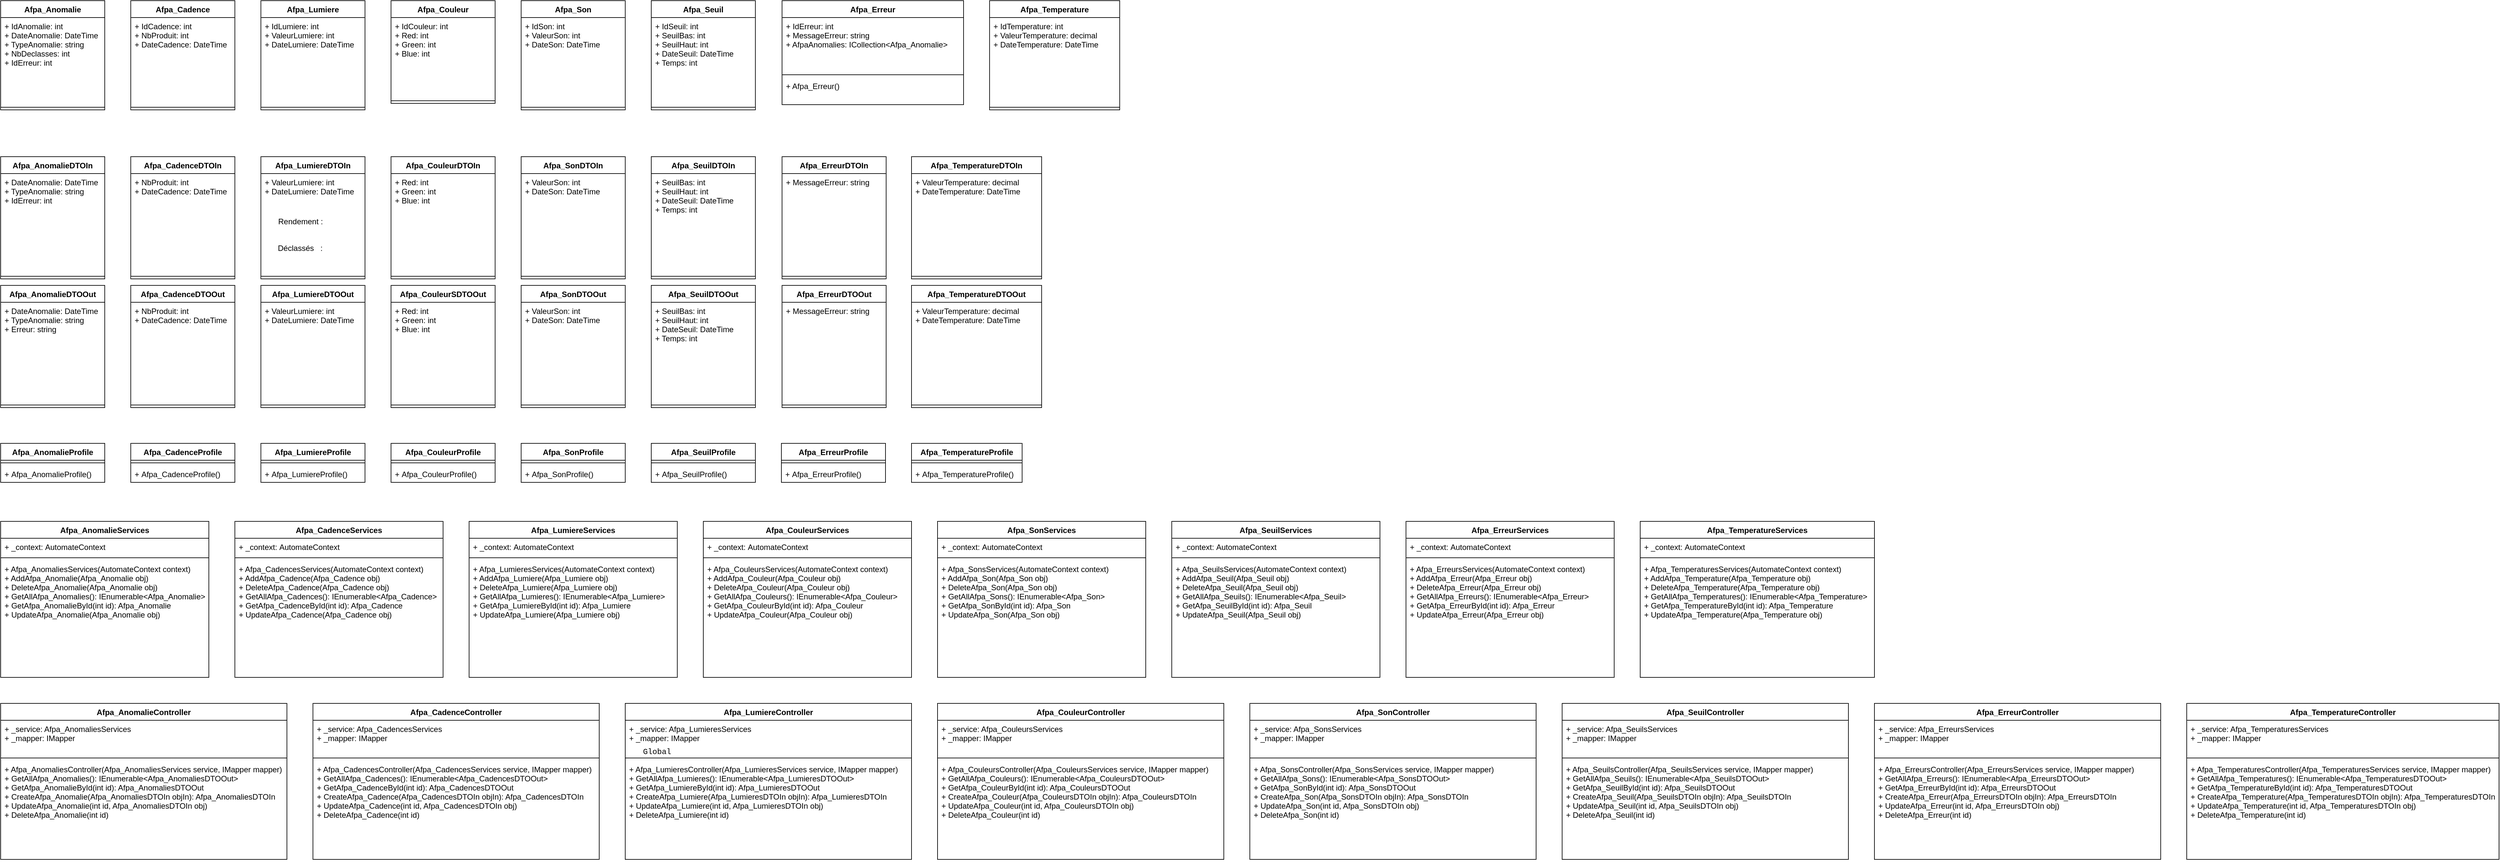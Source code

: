 <mxfile version="16.5.3" type="device"><diagram id="qT0eWgq6jzK9NrhLrqJf" name="Page-1"><mxGraphModel dx="2536" dy="1235" grid="1" gridSize="10" guides="1" tooltips="1" connect="1" arrows="1" fold="1" page="1" pageScale="1" pageWidth="827" pageHeight="1169" math="0" shadow="0"><root><mxCell id="0"/><mxCell id="1" parent="0"/><mxCell id="XqXE4vUFRTDmoY6m8EOA-37" value="Afpa_Erreur" style="swimlane;fontStyle=1;align=center;verticalAlign=top;childLayout=stackLayout;horizontal=1;startSize=26;horizontalStack=0;resizeParent=1;resizeParentMax=0;resizeLast=0;collapsible=1;marginBottom=0;" parent="1" vertex="1"><mxGeometry x="1241" y="39" width="279" height="160" as="geometry"/></mxCell><mxCell id="XqXE4vUFRTDmoY6m8EOA-38" value="+ IdErreur: int&#10;+ MessageErreur: string&#10;+ AfpaAnomalies: ICollection&lt;Afpa_Anomalie&gt;" style="text;strokeColor=none;fillColor=none;align=left;verticalAlign=top;spacingLeft=4;spacingRight=4;overflow=hidden;rotatable=0;points=[[0,0.5],[1,0.5]];portConstraint=eastwest;" parent="XqXE4vUFRTDmoY6m8EOA-37" vertex="1"><mxGeometry y="26" width="279" height="84" as="geometry"/></mxCell><mxCell id="XqXE4vUFRTDmoY6m8EOA-39" value="" style="line;strokeWidth=1;fillColor=none;align=left;verticalAlign=middle;spacingTop=-1;spacingLeft=3;spacingRight=3;rotatable=0;labelPosition=right;points=[];portConstraint=eastwest;" parent="XqXE4vUFRTDmoY6m8EOA-37" vertex="1"><mxGeometry y="110" width="279" height="8" as="geometry"/></mxCell><mxCell id="XqXE4vUFRTDmoY6m8EOA-40" value="+ Afpa_Erreur()" style="text;strokeColor=none;fillColor=none;align=left;verticalAlign=top;spacingLeft=4;spacingRight=4;overflow=hidden;rotatable=0;points=[[0,0.5],[1,0.5]];portConstraint=eastwest;" parent="XqXE4vUFRTDmoY6m8EOA-37" vertex="1"><mxGeometry y="118" width="279" height="42" as="geometry"/></mxCell><mxCell id="XqXE4vUFRTDmoY6m8EOA-81" value="Afpa_Anomalie" style="swimlane;fontStyle=1;align=center;verticalAlign=top;childLayout=stackLayout;horizontal=1;startSize=26;horizontalStack=0;resizeParent=1;resizeParentMax=0;resizeLast=0;collapsible=1;marginBottom=0;" parent="1" vertex="1"><mxGeometry x="40" y="39" width="160" height="168" as="geometry"/></mxCell><mxCell id="XqXE4vUFRTDmoY6m8EOA-82" value="+ IdAnomalie: int&#10;+ DateAnomalie: DateTime&#10;+ TypeAnomalie: string&#10;+ NbDeclasses: int&#10;+ IdErreur: int" style="text;strokeColor=none;fillColor=none;align=left;verticalAlign=top;spacingLeft=4;spacingRight=4;overflow=hidden;rotatable=0;points=[[0,0.5],[1,0.5]];portConstraint=eastwest;" parent="XqXE4vUFRTDmoY6m8EOA-81" vertex="1"><mxGeometry y="26" width="160" height="134" as="geometry"/></mxCell><mxCell id="XqXE4vUFRTDmoY6m8EOA-83" value="" style="line;strokeWidth=1;fillColor=none;align=left;verticalAlign=middle;spacingTop=-1;spacingLeft=3;spacingRight=3;rotatable=0;labelPosition=right;points=[];portConstraint=eastwest;" parent="XqXE4vUFRTDmoY6m8EOA-81" vertex="1"><mxGeometry y="160" width="160" height="8" as="geometry"/></mxCell><mxCell id="XqXE4vUFRTDmoY6m8EOA-85" value="Afpa_Son" style="swimlane;fontStyle=1;align=center;verticalAlign=top;childLayout=stackLayout;horizontal=1;startSize=26;horizontalStack=0;resizeParent=1;resizeParentMax=0;resizeLast=0;collapsible=1;marginBottom=0;" parent="1" vertex="1"><mxGeometry x="840" y="39" width="160" height="168" as="geometry"/></mxCell><mxCell id="XqXE4vUFRTDmoY6m8EOA-86" value="+ IdSon: int&#10;+ ValeurSon: int&#10;+ DateSon: DateTime&#10;&#10;" style="text;strokeColor=none;fillColor=none;align=left;verticalAlign=top;spacingLeft=4;spacingRight=4;overflow=hidden;rotatable=0;points=[[0,0.5],[1,0.5]];portConstraint=eastwest;" parent="XqXE4vUFRTDmoY6m8EOA-85" vertex="1"><mxGeometry y="26" width="160" height="134" as="geometry"/></mxCell><mxCell id="XqXE4vUFRTDmoY6m8EOA-87" value="" style="line;strokeWidth=1;fillColor=none;align=left;verticalAlign=middle;spacingTop=-1;spacingLeft=3;spacingRight=3;rotatable=0;labelPosition=right;points=[];portConstraint=eastwest;" parent="XqXE4vUFRTDmoY6m8EOA-85" vertex="1"><mxGeometry y="160" width="160" height="8" as="geometry"/></mxCell><mxCell id="XqXE4vUFRTDmoY6m8EOA-89" value="Afpa_AnomalieDTOIn" style="swimlane;fontStyle=1;align=center;verticalAlign=top;childLayout=stackLayout;horizontal=1;startSize=26;horizontalStack=0;resizeParent=1;resizeParentMax=0;resizeLast=0;collapsible=1;marginBottom=0;" parent="1" vertex="1"><mxGeometry x="40" y="279" width="160" height="188" as="geometry"/></mxCell><mxCell id="XqXE4vUFRTDmoY6m8EOA-90" value="+ DateAnomalie: DateTime&#10;+ TypeAnomalie: string&#10;+ IdErreur: int" style="text;strokeColor=none;fillColor=none;align=left;verticalAlign=top;spacingLeft=4;spacingRight=4;overflow=hidden;rotatable=0;points=[[0,0.5],[1,0.5]];portConstraint=eastwest;" parent="XqXE4vUFRTDmoY6m8EOA-89" vertex="1"><mxGeometry y="26" width="160" height="154" as="geometry"/></mxCell><mxCell id="XqXE4vUFRTDmoY6m8EOA-91" value="" style="line;strokeWidth=1;fillColor=none;align=left;verticalAlign=middle;spacingTop=-1;spacingLeft=3;spacingRight=3;rotatable=0;labelPosition=right;points=[];portConstraint=eastwest;" parent="XqXE4vUFRTDmoY6m8EOA-89" vertex="1"><mxGeometry y="180" width="160" height="8" as="geometry"/></mxCell><mxCell id="XqXE4vUFRTDmoY6m8EOA-93" value="Afpa_CouleurDTOIn" style="swimlane;fontStyle=1;align=center;verticalAlign=top;childLayout=stackLayout;horizontal=1;startSize=26;horizontalStack=0;resizeParent=1;resizeParentMax=0;resizeLast=0;collapsible=1;marginBottom=0;" parent="1" vertex="1"><mxGeometry x="640" y="279" width="160" height="188" as="geometry"/></mxCell><mxCell id="XqXE4vUFRTDmoY6m8EOA-94" value="+ Red: int&#10;+ Green: int&#10;+ Blue: int" style="text;strokeColor=none;fillColor=none;align=left;verticalAlign=top;spacingLeft=4;spacingRight=4;overflow=hidden;rotatable=0;points=[[0,0.5],[1,0.5]];portConstraint=eastwest;" parent="XqXE4vUFRTDmoY6m8EOA-93" vertex="1"><mxGeometry y="26" width="160" height="154" as="geometry"/></mxCell><mxCell id="XqXE4vUFRTDmoY6m8EOA-95" value="" style="line;strokeWidth=1;fillColor=none;align=left;verticalAlign=middle;spacingTop=-1;spacingLeft=3;spacingRight=3;rotatable=0;labelPosition=right;points=[];portConstraint=eastwest;" parent="XqXE4vUFRTDmoY6m8EOA-93" vertex="1"><mxGeometry y="180" width="160" height="8" as="geometry"/></mxCell><mxCell id="XqXE4vUFRTDmoY6m8EOA-97" value="Afpa_Couleur" style="swimlane;fontStyle=1;align=center;verticalAlign=top;childLayout=stackLayout;horizontal=1;startSize=26;horizontalStack=0;resizeParent=1;resizeParentMax=0;resizeLast=0;collapsible=1;marginBottom=0;" parent="1" vertex="1"><mxGeometry x="640" y="39" width="160" height="158" as="geometry"/></mxCell><mxCell id="XqXE4vUFRTDmoY6m8EOA-98" value="+ IdCouleur: int&#10;+ Red: int&#10;+ Green: int&#10;+ Blue: int" style="text;strokeColor=none;fillColor=none;align=left;verticalAlign=top;spacingLeft=4;spacingRight=4;overflow=hidden;rotatable=0;points=[[0,0.5],[1,0.5]];portConstraint=eastwest;" parent="XqXE4vUFRTDmoY6m8EOA-97" vertex="1"><mxGeometry y="26" width="160" height="124" as="geometry"/></mxCell><mxCell id="XqXE4vUFRTDmoY6m8EOA-99" value="" style="line;strokeWidth=1;fillColor=none;align=left;verticalAlign=middle;spacingTop=-1;spacingLeft=3;spacingRight=3;rotatable=0;labelPosition=right;points=[];portConstraint=eastwest;" parent="XqXE4vUFRTDmoY6m8EOA-97" vertex="1"><mxGeometry y="150" width="160" height="8" as="geometry"/></mxCell><mxCell id="XqXE4vUFRTDmoY6m8EOA-113" value="Afpa_LumiereDTOIn" style="swimlane;fontStyle=1;align=center;verticalAlign=top;childLayout=stackLayout;horizontal=1;startSize=26;horizontalStack=0;resizeParent=1;resizeParentMax=0;resizeLast=0;collapsible=1;marginBottom=0;" parent="1" vertex="1"><mxGeometry x="440" y="279" width="160" height="188" as="geometry"/></mxCell><mxCell id="XqXE4vUFRTDmoY6m8EOA-114" value="+ ValeurLumiere: int&#10;+ DateLumiere: DateTime" style="text;strokeColor=none;fillColor=none;align=left;verticalAlign=top;spacingLeft=4;spacingRight=4;overflow=hidden;rotatable=0;points=[[0,0.5],[1,0.5]];portConstraint=eastwest;" parent="XqXE4vUFRTDmoY6m8EOA-113" vertex="1"><mxGeometry y="26" width="160" height="154" as="geometry"/></mxCell><mxCell id="XqXE4vUFRTDmoY6m8EOA-115" value="" style="line;strokeWidth=1;fillColor=none;align=left;verticalAlign=middle;spacingTop=-1;spacingLeft=3;spacingRight=3;rotatable=0;labelPosition=right;points=[];portConstraint=eastwest;" parent="XqXE4vUFRTDmoY6m8EOA-113" vertex="1"><mxGeometry y="180" width="160" height="8" as="geometry"/></mxCell><mxCell id="XqXE4vUFRTDmoY6m8EOA-121" value="Afpa_CadenceDTOIn" style="swimlane;fontStyle=1;align=center;verticalAlign=top;childLayout=stackLayout;horizontal=1;startSize=26;horizontalStack=0;resizeParent=1;resizeParentMax=0;resizeLast=0;collapsible=1;marginBottom=0;" parent="1" vertex="1"><mxGeometry x="240" y="279" width="160" height="188" as="geometry"/></mxCell><mxCell id="XqXE4vUFRTDmoY6m8EOA-122" value="+ NbProduit: int&#10;+ DateCadence: DateTime" style="text;strokeColor=none;fillColor=none;align=left;verticalAlign=top;spacingLeft=4;spacingRight=4;overflow=hidden;rotatable=0;points=[[0,0.5],[1,0.5]];portConstraint=eastwest;" parent="XqXE4vUFRTDmoY6m8EOA-121" vertex="1"><mxGeometry y="26" width="160" height="154" as="geometry"/></mxCell><mxCell id="XqXE4vUFRTDmoY6m8EOA-123" value="" style="line;strokeWidth=1;fillColor=none;align=left;verticalAlign=middle;spacingTop=-1;spacingLeft=3;spacingRight=3;rotatable=0;labelPosition=right;points=[];portConstraint=eastwest;" parent="XqXE4vUFRTDmoY6m8EOA-121" vertex="1"><mxGeometry y="180" width="160" height="8" as="geometry"/></mxCell><mxCell id="XqXE4vUFRTDmoY6m8EOA-125" value="Afpa_Lumiere" style="swimlane;fontStyle=1;align=center;verticalAlign=top;childLayout=stackLayout;horizontal=1;startSize=26;horizontalStack=0;resizeParent=1;resizeParentMax=0;resizeLast=0;collapsible=1;marginBottom=0;" parent="1" vertex="1"><mxGeometry x="440" y="39" width="160" height="168" as="geometry"/></mxCell><mxCell id="XqXE4vUFRTDmoY6m8EOA-126" value="+ IdLumiere: int&#10;+ ValeurLumiere: int&#10;+ DateLumiere: DateTime" style="text;strokeColor=none;fillColor=none;align=left;verticalAlign=top;spacingLeft=4;spacingRight=4;overflow=hidden;rotatable=0;points=[[0,0.5],[1,0.5]];portConstraint=eastwest;" parent="XqXE4vUFRTDmoY6m8EOA-125" vertex="1"><mxGeometry y="26" width="160" height="134" as="geometry"/></mxCell><mxCell id="XqXE4vUFRTDmoY6m8EOA-127" value="" style="line;strokeWidth=1;fillColor=none;align=left;verticalAlign=middle;spacingTop=-1;spacingLeft=3;spacingRight=3;rotatable=0;labelPosition=right;points=[];portConstraint=eastwest;" parent="XqXE4vUFRTDmoY6m8EOA-125" vertex="1"><mxGeometry y="160" width="160" height="8" as="geometry"/></mxCell><mxCell id="XqXE4vUFRTDmoY6m8EOA-129" value="Afpa_Cadence" style="swimlane;fontStyle=1;align=center;verticalAlign=top;childLayout=stackLayout;horizontal=1;startSize=26;horizontalStack=0;resizeParent=1;resizeParentMax=0;resizeLast=0;collapsible=1;marginBottom=0;" parent="1" vertex="1"><mxGeometry x="240" y="39" width="160" height="168" as="geometry"/></mxCell><mxCell id="XqXE4vUFRTDmoY6m8EOA-130" value="+ IdCadence: int&#10;+ NbProduit: int&#10;+ DateCadence: DateTime" style="text;strokeColor=none;fillColor=none;align=left;verticalAlign=top;spacingLeft=4;spacingRight=4;overflow=hidden;rotatable=0;points=[[0,0.5],[1,0.5]];portConstraint=eastwest;" parent="XqXE4vUFRTDmoY6m8EOA-129" vertex="1"><mxGeometry y="26" width="160" height="134" as="geometry"/></mxCell><mxCell id="XqXE4vUFRTDmoY6m8EOA-131" value="" style="line;strokeWidth=1;fillColor=none;align=left;verticalAlign=middle;spacingTop=-1;spacingLeft=3;spacingRight=3;rotatable=0;labelPosition=right;points=[];portConstraint=eastwest;" parent="XqXE4vUFRTDmoY6m8EOA-129" vertex="1"><mxGeometry y="160" width="160" height="8" as="geometry"/></mxCell><mxCell id="XqXE4vUFRTDmoY6m8EOA-133" value="Afpa_SonDTOIn" style="swimlane;fontStyle=1;align=center;verticalAlign=top;childLayout=stackLayout;horizontal=1;startSize=26;horizontalStack=0;resizeParent=1;resizeParentMax=0;resizeLast=0;collapsible=1;marginBottom=0;" parent="1" vertex="1"><mxGeometry x="840" y="279" width="160" height="188" as="geometry"/></mxCell><mxCell id="XqXE4vUFRTDmoY6m8EOA-134" value="+ ValeurSon: int&#10;+ DateSon: DateTime&#10;&#10;" style="text;strokeColor=none;fillColor=none;align=left;verticalAlign=top;spacingLeft=4;spacingRight=4;overflow=hidden;rotatable=0;points=[[0,0.5],[1,0.5]];portConstraint=eastwest;" parent="XqXE4vUFRTDmoY6m8EOA-133" vertex="1"><mxGeometry y="26" width="160" height="154" as="geometry"/></mxCell><mxCell id="XqXE4vUFRTDmoY6m8EOA-135" value="" style="line;strokeWidth=1;fillColor=none;align=left;verticalAlign=middle;spacingTop=-1;spacingLeft=3;spacingRight=3;rotatable=0;labelPosition=right;points=[];portConstraint=eastwest;" parent="XqXE4vUFRTDmoY6m8EOA-133" vertex="1"><mxGeometry y="180" width="160" height="8" as="geometry"/></mxCell><mxCell id="XqXE4vUFRTDmoY6m8EOA-145" value="Afpa_Seuil" style="swimlane;fontStyle=1;align=center;verticalAlign=top;childLayout=stackLayout;horizontal=1;startSize=26;horizontalStack=0;resizeParent=1;resizeParentMax=0;resizeLast=0;collapsible=1;marginBottom=0;" parent="1" vertex="1"><mxGeometry x="1040" y="39" width="160" height="168" as="geometry"/></mxCell><mxCell id="XqXE4vUFRTDmoY6m8EOA-146" value="+ IdSeuil: int&#10;+ SeuilBas: int&#10;+ SeuilHaut: int&#10;+ DateSeuil: DateTime&#10;+ Temps: int" style="text;strokeColor=none;fillColor=none;align=left;verticalAlign=top;spacingLeft=4;spacingRight=4;overflow=hidden;rotatable=0;points=[[0,0.5],[1,0.5]];portConstraint=eastwest;" parent="XqXE4vUFRTDmoY6m8EOA-145" vertex="1"><mxGeometry y="26" width="160" height="134" as="geometry"/></mxCell><mxCell id="XqXE4vUFRTDmoY6m8EOA-147" value="" style="line;strokeWidth=1;fillColor=none;align=left;verticalAlign=middle;spacingTop=-1;spacingLeft=3;spacingRight=3;rotatable=0;labelPosition=right;points=[];portConstraint=eastwest;" parent="XqXE4vUFRTDmoY6m8EOA-145" vertex="1"><mxGeometry y="160" width="160" height="8" as="geometry"/></mxCell><mxCell id="XqXE4vUFRTDmoY6m8EOA-173" value="Afpa_Temperature" style="swimlane;fontStyle=1;align=center;verticalAlign=top;childLayout=stackLayout;horizontal=1;startSize=26;horizontalStack=0;resizeParent=1;resizeParentMax=0;resizeLast=0;collapsible=1;marginBottom=0;" parent="1" vertex="1"><mxGeometry x="1560" y="39" width="200" height="168" as="geometry"/></mxCell><mxCell id="XqXE4vUFRTDmoY6m8EOA-174" value="+ IdTemperature: int&#10;+ ValeurTemperature: decimal&#10;+ DateTemperature: DateTime" style="text;strokeColor=none;fillColor=none;align=left;verticalAlign=top;spacingLeft=4;spacingRight=4;overflow=hidden;rotatable=0;points=[[0,0.5],[1,0.5]];portConstraint=eastwest;" parent="XqXE4vUFRTDmoY6m8EOA-173" vertex="1"><mxGeometry y="26" width="200" height="134" as="geometry"/></mxCell><mxCell id="XqXE4vUFRTDmoY6m8EOA-175" value="" style="line;strokeWidth=1;fillColor=none;align=left;verticalAlign=middle;spacingTop=-1;spacingLeft=3;spacingRight=3;rotatable=0;labelPosition=right;points=[];portConstraint=eastwest;" parent="XqXE4vUFRTDmoY6m8EOA-173" vertex="1"><mxGeometry y="160" width="200" height="8" as="geometry"/></mxCell><mxCell id="XqXE4vUFRTDmoY6m8EOA-182" value="Afpa_ErreurDTOOut" style="swimlane;fontStyle=1;align=center;verticalAlign=top;childLayout=stackLayout;horizontal=1;startSize=26;horizontalStack=0;resizeParent=1;resizeParentMax=0;resizeLast=0;collapsible=1;marginBottom=0;" parent="1" vertex="1"><mxGeometry x="1241" y="477" width="160" height="188" as="geometry"/></mxCell><mxCell id="XqXE4vUFRTDmoY6m8EOA-183" value="+ MessageErreur: string&#10;" style="text;strokeColor=none;fillColor=none;align=left;verticalAlign=top;spacingLeft=4;spacingRight=4;overflow=hidden;rotatable=0;points=[[0,0.5],[1,0.5]];portConstraint=eastwest;" parent="XqXE4vUFRTDmoY6m8EOA-182" vertex="1"><mxGeometry y="26" width="160" height="154" as="geometry"/></mxCell><mxCell id="XqXE4vUFRTDmoY6m8EOA-184" value="" style="line;strokeWidth=1;fillColor=none;align=left;verticalAlign=middle;spacingTop=-1;spacingLeft=3;spacingRight=3;rotatable=0;labelPosition=right;points=[];portConstraint=eastwest;" parent="XqXE4vUFRTDmoY6m8EOA-182" vertex="1"><mxGeometry y="180" width="160" height="8" as="geometry"/></mxCell><mxCell id="XqXE4vUFRTDmoY6m8EOA-185" value="Afpa_TemperatureDTOOut" style="swimlane;fontStyle=1;align=center;verticalAlign=top;childLayout=stackLayout;horizontal=1;startSize=26;horizontalStack=0;resizeParent=1;resizeParentMax=0;resizeLast=0;collapsible=1;marginBottom=0;" parent="1" vertex="1"><mxGeometry x="1440" y="477" width="200" height="188" as="geometry"/></mxCell><mxCell id="XqXE4vUFRTDmoY6m8EOA-186" value="+ ValeurTemperature: decimal&#10;+ DateTemperature: DateTime" style="text;strokeColor=none;fillColor=none;align=left;verticalAlign=top;spacingLeft=4;spacingRight=4;overflow=hidden;rotatable=0;points=[[0,0.5],[1,0.5]];portConstraint=eastwest;" parent="XqXE4vUFRTDmoY6m8EOA-185" vertex="1"><mxGeometry y="26" width="200" height="154" as="geometry"/></mxCell><mxCell id="XqXE4vUFRTDmoY6m8EOA-187" value="" style="line;strokeWidth=1;fillColor=none;align=left;verticalAlign=middle;spacingTop=-1;spacingLeft=3;spacingRight=3;rotatable=0;labelPosition=right;points=[];portConstraint=eastwest;" parent="XqXE4vUFRTDmoY6m8EOA-185" vertex="1"><mxGeometry y="180" width="200" height="8" as="geometry"/></mxCell><mxCell id="XqXE4vUFRTDmoY6m8EOA-191" value="Afpa_ErreurDTOIn" style="swimlane;fontStyle=1;align=center;verticalAlign=top;childLayout=stackLayout;horizontal=1;startSize=26;horizontalStack=0;resizeParent=1;resizeParentMax=0;resizeLast=0;collapsible=1;marginBottom=0;" parent="1" vertex="1"><mxGeometry x="1241" y="279" width="160" height="188" as="geometry"/></mxCell><mxCell id="XqXE4vUFRTDmoY6m8EOA-192" value="+ MessageErreur: string&#10;" style="text;strokeColor=none;fillColor=none;align=left;verticalAlign=top;spacingLeft=4;spacingRight=4;overflow=hidden;rotatable=0;points=[[0,0.5],[1,0.5]];portConstraint=eastwest;" parent="XqXE4vUFRTDmoY6m8EOA-191" vertex="1"><mxGeometry y="26" width="160" height="154" as="geometry"/></mxCell><mxCell id="XqXE4vUFRTDmoY6m8EOA-193" value="" style="line;strokeWidth=1;fillColor=none;align=left;verticalAlign=middle;spacingTop=-1;spacingLeft=3;spacingRight=3;rotatable=0;labelPosition=right;points=[];portConstraint=eastwest;" parent="XqXE4vUFRTDmoY6m8EOA-191" vertex="1"><mxGeometry y="180" width="160" height="8" as="geometry"/></mxCell><mxCell id="XqXE4vUFRTDmoY6m8EOA-194" value="Afpa_SeuilDTOIn" style="swimlane;fontStyle=1;align=center;verticalAlign=top;childLayout=stackLayout;horizontal=1;startSize=26;horizontalStack=0;resizeParent=1;resizeParentMax=0;resizeLast=0;collapsible=1;marginBottom=0;" parent="1" vertex="1"><mxGeometry x="1040" y="279" width="160" height="188" as="geometry"/></mxCell><mxCell id="XqXE4vUFRTDmoY6m8EOA-195" value="+ SeuilBas: int&#10;+ SeuilHaut: int&#10;+ DateSeuil: DateTime&#10;+ Temps: int" style="text;strokeColor=none;fillColor=none;align=left;verticalAlign=top;spacingLeft=4;spacingRight=4;overflow=hidden;rotatable=0;points=[[0,0.5],[1,0.5]];portConstraint=eastwest;" parent="XqXE4vUFRTDmoY6m8EOA-194" vertex="1"><mxGeometry y="26" width="160" height="154" as="geometry"/></mxCell><mxCell id="XqXE4vUFRTDmoY6m8EOA-196" value="" style="line;strokeWidth=1;fillColor=none;align=left;verticalAlign=middle;spacingTop=-1;spacingLeft=3;spacingRight=3;rotatable=0;labelPosition=right;points=[];portConstraint=eastwest;" parent="XqXE4vUFRTDmoY6m8EOA-194" vertex="1"><mxGeometry y="180" width="160" height="8" as="geometry"/></mxCell><mxCell id="XqXE4vUFRTDmoY6m8EOA-188" value="Afpa_TemperatureDTOIn" style="swimlane;fontStyle=1;align=center;verticalAlign=top;childLayout=stackLayout;horizontal=1;startSize=26;horizontalStack=0;resizeParent=1;resizeParentMax=0;resizeLast=0;collapsible=1;marginBottom=0;" parent="1" vertex="1"><mxGeometry x="1440" y="279" width="200" height="188" as="geometry"/></mxCell><mxCell id="XqXE4vUFRTDmoY6m8EOA-189" value="+ ValeurTemperature: decimal&#10;+ DateTemperature: DateTime" style="text;strokeColor=none;fillColor=none;align=left;verticalAlign=top;spacingLeft=4;spacingRight=4;overflow=hidden;rotatable=0;points=[[0,0.5],[1,0.5]];portConstraint=eastwest;" parent="XqXE4vUFRTDmoY6m8EOA-188" vertex="1"><mxGeometry y="26" width="200" height="154" as="geometry"/></mxCell><mxCell id="XqXE4vUFRTDmoY6m8EOA-190" value="" style="line;strokeWidth=1;fillColor=none;align=left;verticalAlign=middle;spacingTop=-1;spacingLeft=3;spacingRight=3;rotatable=0;labelPosition=right;points=[];portConstraint=eastwest;" parent="XqXE4vUFRTDmoY6m8EOA-188" vertex="1"><mxGeometry y="180" width="200" height="8" as="geometry"/></mxCell><mxCell id="XqXE4vUFRTDmoY6m8EOA-197" value="Afpa_SeuilDTOOut" style="swimlane;fontStyle=1;align=center;verticalAlign=top;childLayout=stackLayout;horizontal=1;startSize=26;horizontalStack=0;resizeParent=1;resizeParentMax=0;resizeLast=0;collapsible=1;marginBottom=0;" parent="1" vertex="1"><mxGeometry x="1040" y="477" width="160" height="188" as="geometry"/></mxCell><mxCell id="XqXE4vUFRTDmoY6m8EOA-198" value="+ SeuilBas: int&#10;+ SeuilHaut: int&#10;+ DateSeuil: DateTime&#10;+ Temps: int" style="text;strokeColor=none;fillColor=none;align=left;verticalAlign=top;spacingLeft=4;spacingRight=4;overflow=hidden;rotatable=0;points=[[0,0.5],[1,0.5]];portConstraint=eastwest;" parent="XqXE4vUFRTDmoY6m8EOA-197" vertex="1"><mxGeometry y="26" width="160" height="154" as="geometry"/></mxCell><mxCell id="XqXE4vUFRTDmoY6m8EOA-199" value="" style="line;strokeWidth=1;fillColor=none;align=left;verticalAlign=middle;spacingTop=-1;spacingLeft=3;spacingRight=3;rotatable=0;labelPosition=right;points=[];portConstraint=eastwest;" parent="XqXE4vUFRTDmoY6m8EOA-197" vertex="1"><mxGeometry y="180" width="160" height="8" as="geometry"/></mxCell><mxCell id="XqXE4vUFRTDmoY6m8EOA-200" value="Afpa_SonDTOOut" style="swimlane;fontStyle=1;align=center;verticalAlign=top;childLayout=stackLayout;horizontal=1;startSize=26;horizontalStack=0;resizeParent=1;resizeParentMax=0;resizeLast=0;collapsible=1;marginBottom=0;" parent="1" vertex="1"><mxGeometry x="840" y="477" width="160" height="188" as="geometry"/></mxCell><mxCell id="XqXE4vUFRTDmoY6m8EOA-201" value="+ ValeurSon: int&#10;+ DateSon: DateTime&#10;&#10;" style="text;strokeColor=none;fillColor=none;align=left;verticalAlign=top;spacingLeft=4;spacingRight=4;overflow=hidden;rotatable=0;points=[[0,0.5],[1,0.5]];portConstraint=eastwest;" parent="XqXE4vUFRTDmoY6m8EOA-200" vertex="1"><mxGeometry y="26" width="160" height="154" as="geometry"/></mxCell><mxCell id="XqXE4vUFRTDmoY6m8EOA-202" value="" style="line;strokeWidth=1;fillColor=none;align=left;verticalAlign=middle;spacingTop=-1;spacingLeft=3;spacingRight=3;rotatable=0;labelPosition=right;points=[];portConstraint=eastwest;" parent="XqXE4vUFRTDmoY6m8EOA-200" vertex="1"><mxGeometry y="180" width="160" height="8" as="geometry"/></mxCell><mxCell id="XqXE4vUFRTDmoY6m8EOA-203" value="Afpa_CouleurSDTOOut" style="swimlane;fontStyle=1;align=center;verticalAlign=top;childLayout=stackLayout;horizontal=1;startSize=26;horizontalStack=0;resizeParent=1;resizeParentMax=0;resizeLast=0;collapsible=1;marginBottom=0;" parent="1" vertex="1"><mxGeometry x="640" y="477" width="160" height="188" as="geometry"/></mxCell><mxCell id="XqXE4vUFRTDmoY6m8EOA-204" value="+ Red: int&#10;+ Green: int&#10;+ Blue: int" style="text;strokeColor=none;fillColor=none;align=left;verticalAlign=top;spacingLeft=4;spacingRight=4;overflow=hidden;rotatable=0;points=[[0,0.5],[1,0.5]];portConstraint=eastwest;" parent="XqXE4vUFRTDmoY6m8EOA-203" vertex="1"><mxGeometry y="26" width="160" height="154" as="geometry"/></mxCell><mxCell id="XqXE4vUFRTDmoY6m8EOA-205" value="" style="line;strokeWidth=1;fillColor=none;align=left;verticalAlign=middle;spacingTop=-1;spacingLeft=3;spacingRight=3;rotatable=0;labelPosition=right;points=[];portConstraint=eastwest;" parent="XqXE4vUFRTDmoY6m8EOA-203" vertex="1"><mxGeometry y="180" width="160" height="8" as="geometry"/></mxCell><mxCell id="XqXE4vUFRTDmoY6m8EOA-206" value="Afpa_CadenceDTOOut" style="swimlane;fontStyle=1;align=center;verticalAlign=top;childLayout=stackLayout;horizontal=1;startSize=26;horizontalStack=0;resizeParent=1;resizeParentMax=0;resizeLast=0;collapsible=1;marginBottom=0;" parent="1" vertex="1"><mxGeometry x="240" y="477" width="160" height="188" as="geometry"/></mxCell><mxCell id="XqXE4vUFRTDmoY6m8EOA-207" value="+ NbProduit: int&#10;+ DateCadence: DateTime" style="text;strokeColor=none;fillColor=none;align=left;verticalAlign=top;spacingLeft=4;spacingRight=4;overflow=hidden;rotatable=0;points=[[0,0.5],[1,0.5]];portConstraint=eastwest;" parent="XqXE4vUFRTDmoY6m8EOA-206" vertex="1"><mxGeometry y="26" width="160" height="154" as="geometry"/></mxCell><mxCell id="XqXE4vUFRTDmoY6m8EOA-208" value="" style="line;strokeWidth=1;fillColor=none;align=left;verticalAlign=middle;spacingTop=-1;spacingLeft=3;spacingRight=3;rotatable=0;labelPosition=right;points=[];portConstraint=eastwest;" parent="XqXE4vUFRTDmoY6m8EOA-206" vertex="1"><mxGeometry y="180" width="160" height="8" as="geometry"/></mxCell><mxCell id="XqXE4vUFRTDmoY6m8EOA-209" value="Afpa_LumiereDTOOut" style="swimlane;fontStyle=1;align=center;verticalAlign=top;childLayout=stackLayout;horizontal=1;startSize=26;horizontalStack=0;resizeParent=1;resizeParentMax=0;resizeLast=0;collapsible=1;marginBottom=0;" parent="1" vertex="1"><mxGeometry x="440" y="477" width="160" height="188" as="geometry"/></mxCell><mxCell id="XqXE4vUFRTDmoY6m8EOA-210" value="+ ValeurLumiere: int&#10;+ DateLumiere: DateTime" style="text;strokeColor=none;fillColor=none;align=left;verticalAlign=top;spacingLeft=4;spacingRight=4;overflow=hidden;rotatable=0;points=[[0,0.5],[1,0.5]];portConstraint=eastwest;" parent="XqXE4vUFRTDmoY6m8EOA-209" vertex="1"><mxGeometry y="26" width="160" height="154" as="geometry"/></mxCell><mxCell id="XqXE4vUFRTDmoY6m8EOA-211" value="" style="line;strokeWidth=1;fillColor=none;align=left;verticalAlign=middle;spacingTop=-1;spacingLeft=3;spacingRight=3;rotatable=0;labelPosition=right;points=[];portConstraint=eastwest;" parent="XqXE4vUFRTDmoY6m8EOA-209" vertex="1"><mxGeometry y="180" width="160" height="8" as="geometry"/></mxCell><mxCell id="XqXE4vUFRTDmoY6m8EOA-212" value="Afpa_AnomalieDTOOut" style="swimlane;fontStyle=1;align=center;verticalAlign=top;childLayout=stackLayout;horizontal=1;startSize=26;horizontalStack=0;resizeParent=1;resizeParentMax=0;resizeLast=0;collapsible=1;marginBottom=0;" parent="1" vertex="1"><mxGeometry x="40" y="477" width="160" height="188" as="geometry"/></mxCell><mxCell id="XqXE4vUFRTDmoY6m8EOA-213" value="+ DateAnomalie: DateTime&#10;+ TypeAnomalie: string&#10;+ Erreur: string&#10;" style="text;strokeColor=none;fillColor=none;align=left;verticalAlign=top;spacingLeft=4;spacingRight=4;overflow=hidden;rotatable=0;points=[[0,0.5],[1,0.5]];portConstraint=eastwest;" parent="XqXE4vUFRTDmoY6m8EOA-212" vertex="1"><mxGeometry y="26" width="160" height="154" as="geometry"/></mxCell><mxCell id="XqXE4vUFRTDmoY6m8EOA-214" value="" style="line;strokeWidth=1;fillColor=none;align=left;verticalAlign=middle;spacingTop=-1;spacingLeft=3;spacingRight=3;rotatable=0;labelPosition=right;points=[];portConstraint=eastwest;" parent="XqXE4vUFRTDmoY6m8EOA-212" vertex="1"><mxGeometry y="180" width="160" height="8" as="geometry"/></mxCell><mxCell id="XqXE4vUFRTDmoY6m8EOA-215" value="Afpa_AnomalieProfile" style="swimlane;fontStyle=1;align=center;verticalAlign=top;childLayout=stackLayout;horizontal=1;startSize=26;horizontalStack=0;resizeParent=1;resizeParentMax=0;resizeLast=0;collapsible=1;marginBottom=0;" parent="1" vertex="1"><mxGeometry x="40" y="720" width="160" height="60" as="geometry"/></mxCell><mxCell id="XqXE4vUFRTDmoY6m8EOA-217" value="" style="line;strokeWidth=1;fillColor=none;align=left;verticalAlign=middle;spacingTop=-1;spacingLeft=3;spacingRight=3;rotatable=0;labelPosition=right;points=[];portConstraint=eastwest;" parent="XqXE4vUFRTDmoY6m8EOA-215" vertex="1"><mxGeometry y="26" width="160" height="8" as="geometry"/></mxCell><mxCell id="XqXE4vUFRTDmoY6m8EOA-218" value="+ Afpa_AnomalieProfile()" style="text;strokeColor=none;fillColor=none;align=left;verticalAlign=top;spacingLeft=4;spacingRight=4;overflow=hidden;rotatable=0;points=[[0,0.5],[1,0.5]];portConstraint=eastwest;" parent="XqXE4vUFRTDmoY6m8EOA-215" vertex="1"><mxGeometry y="34" width="160" height="26" as="geometry"/></mxCell><mxCell id="XqXE4vUFRTDmoY6m8EOA-220" value="Afpa_TemperatureProfile" style="swimlane;fontStyle=1;align=center;verticalAlign=top;childLayout=stackLayout;horizontal=1;startSize=26;horizontalStack=0;resizeParent=1;resizeParentMax=0;resizeLast=0;collapsible=1;marginBottom=0;" parent="1" vertex="1"><mxGeometry x="1440" y="720" width="170" height="60" as="geometry"/></mxCell><mxCell id="XqXE4vUFRTDmoY6m8EOA-222" value="" style="line;strokeWidth=1;fillColor=none;align=left;verticalAlign=middle;spacingTop=-1;spacingLeft=3;spacingRight=3;rotatable=0;labelPosition=right;points=[];portConstraint=eastwest;" parent="XqXE4vUFRTDmoY6m8EOA-220" vertex="1"><mxGeometry y="26" width="170" height="8" as="geometry"/></mxCell><mxCell id="XqXE4vUFRTDmoY6m8EOA-223" value="+ Afpa_TemperatureProfile()" style="text;strokeColor=none;fillColor=none;align=left;verticalAlign=top;spacingLeft=4;spacingRight=4;overflow=hidden;rotatable=0;points=[[0,0.5],[1,0.5]];portConstraint=eastwest;" parent="XqXE4vUFRTDmoY6m8EOA-220" vertex="1"><mxGeometry y="34" width="170" height="26" as="geometry"/></mxCell><mxCell id="XqXE4vUFRTDmoY6m8EOA-224" value="Afpa_ErreurProfile" style="swimlane;fontStyle=1;align=center;verticalAlign=top;childLayout=stackLayout;horizontal=1;startSize=26;horizontalStack=0;resizeParent=1;resizeParentMax=0;resizeLast=0;collapsible=1;marginBottom=0;" parent="1" vertex="1"><mxGeometry x="1240" y="720" width="160" height="60" as="geometry"/></mxCell><mxCell id="XqXE4vUFRTDmoY6m8EOA-226" value="" style="line;strokeWidth=1;fillColor=none;align=left;verticalAlign=middle;spacingTop=-1;spacingLeft=3;spacingRight=3;rotatable=0;labelPosition=right;points=[];portConstraint=eastwest;" parent="XqXE4vUFRTDmoY6m8EOA-224" vertex="1"><mxGeometry y="26" width="160" height="8" as="geometry"/></mxCell><mxCell id="XqXE4vUFRTDmoY6m8EOA-227" value="+ Afpa_ErreurProfile()" style="text;strokeColor=none;fillColor=none;align=left;verticalAlign=top;spacingLeft=4;spacingRight=4;overflow=hidden;rotatable=0;points=[[0,0.5],[1,0.5]];portConstraint=eastwest;" parent="XqXE4vUFRTDmoY6m8EOA-224" vertex="1"><mxGeometry y="34" width="160" height="26" as="geometry"/></mxCell><mxCell id="XqXE4vUFRTDmoY6m8EOA-228" value="Afpa_SeuilProfile" style="swimlane;fontStyle=1;align=center;verticalAlign=top;childLayout=stackLayout;horizontal=1;startSize=26;horizontalStack=0;resizeParent=1;resizeParentMax=0;resizeLast=0;collapsible=1;marginBottom=0;" parent="1" vertex="1"><mxGeometry x="1040" y="720" width="160" height="60" as="geometry"/></mxCell><mxCell id="XqXE4vUFRTDmoY6m8EOA-230" value="" style="line;strokeWidth=1;fillColor=none;align=left;verticalAlign=middle;spacingTop=-1;spacingLeft=3;spacingRight=3;rotatable=0;labelPosition=right;points=[];portConstraint=eastwest;" parent="XqXE4vUFRTDmoY6m8EOA-228" vertex="1"><mxGeometry y="26" width="160" height="8" as="geometry"/></mxCell><mxCell id="XqXE4vUFRTDmoY6m8EOA-231" value="+ Afpa_SeuilProfile()" style="text;strokeColor=none;fillColor=none;align=left;verticalAlign=top;spacingLeft=4;spacingRight=4;overflow=hidden;rotatable=0;points=[[0,0.5],[1,0.5]];portConstraint=eastwest;" parent="XqXE4vUFRTDmoY6m8EOA-228" vertex="1"><mxGeometry y="34" width="160" height="26" as="geometry"/></mxCell><mxCell id="XqXE4vUFRTDmoY6m8EOA-232" value="Afpa_SonProfile" style="swimlane;fontStyle=1;align=center;verticalAlign=top;childLayout=stackLayout;horizontal=1;startSize=26;horizontalStack=0;resizeParent=1;resizeParentMax=0;resizeLast=0;collapsible=1;marginBottom=0;" parent="1" vertex="1"><mxGeometry x="840" y="720" width="160" height="60" as="geometry"/></mxCell><mxCell id="XqXE4vUFRTDmoY6m8EOA-234" value="" style="line;strokeWidth=1;fillColor=none;align=left;verticalAlign=middle;spacingTop=-1;spacingLeft=3;spacingRight=3;rotatable=0;labelPosition=right;points=[];portConstraint=eastwest;" parent="XqXE4vUFRTDmoY6m8EOA-232" vertex="1"><mxGeometry y="26" width="160" height="8" as="geometry"/></mxCell><mxCell id="XqXE4vUFRTDmoY6m8EOA-235" value="+ Afpa_SonProfile()" style="text;strokeColor=none;fillColor=none;align=left;verticalAlign=top;spacingLeft=4;spacingRight=4;overflow=hidden;rotatable=0;points=[[0,0.5],[1,0.5]];portConstraint=eastwest;" parent="XqXE4vUFRTDmoY6m8EOA-232" vertex="1"><mxGeometry y="34" width="160" height="26" as="geometry"/></mxCell><mxCell id="XqXE4vUFRTDmoY6m8EOA-236" value="Afpa_CouleurProfile" style="swimlane;fontStyle=1;align=center;verticalAlign=top;childLayout=stackLayout;horizontal=1;startSize=26;horizontalStack=0;resizeParent=1;resizeParentMax=0;resizeLast=0;collapsible=1;marginBottom=0;" parent="1" vertex="1"><mxGeometry x="640" y="720" width="160" height="60" as="geometry"/></mxCell><mxCell id="XqXE4vUFRTDmoY6m8EOA-238" value="" style="line;strokeWidth=1;fillColor=none;align=left;verticalAlign=middle;spacingTop=-1;spacingLeft=3;spacingRight=3;rotatable=0;labelPosition=right;points=[];portConstraint=eastwest;" parent="XqXE4vUFRTDmoY6m8EOA-236" vertex="1"><mxGeometry y="26" width="160" height="8" as="geometry"/></mxCell><mxCell id="XqXE4vUFRTDmoY6m8EOA-239" value="+ Afpa_CouleurProfile()" style="text;strokeColor=none;fillColor=none;align=left;verticalAlign=top;spacingLeft=4;spacingRight=4;overflow=hidden;rotatable=0;points=[[0,0.5],[1,0.5]];portConstraint=eastwest;" parent="XqXE4vUFRTDmoY6m8EOA-236" vertex="1"><mxGeometry y="34" width="160" height="26" as="geometry"/></mxCell><mxCell id="XqXE4vUFRTDmoY6m8EOA-240" value="Afpa_CadenceProfile" style="swimlane;fontStyle=1;align=center;verticalAlign=top;childLayout=stackLayout;horizontal=1;startSize=26;horizontalStack=0;resizeParent=1;resizeParentMax=0;resizeLast=0;collapsible=1;marginBottom=0;" parent="1" vertex="1"><mxGeometry x="240" y="720" width="160" height="60" as="geometry"/></mxCell><mxCell id="XqXE4vUFRTDmoY6m8EOA-242" value="" style="line;strokeWidth=1;fillColor=none;align=left;verticalAlign=middle;spacingTop=-1;spacingLeft=3;spacingRight=3;rotatable=0;labelPosition=right;points=[];portConstraint=eastwest;" parent="XqXE4vUFRTDmoY6m8EOA-240" vertex="1"><mxGeometry y="26" width="160" height="8" as="geometry"/></mxCell><mxCell id="XqXE4vUFRTDmoY6m8EOA-243" value="+ Afpa_CadenceProfile()" style="text;strokeColor=none;fillColor=none;align=left;verticalAlign=top;spacingLeft=4;spacingRight=4;overflow=hidden;rotatable=0;points=[[0,0.5],[1,0.5]];portConstraint=eastwest;" parent="XqXE4vUFRTDmoY6m8EOA-240" vertex="1"><mxGeometry y="34" width="160" height="26" as="geometry"/></mxCell><mxCell id="XqXE4vUFRTDmoY6m8EOA-244" value="Afpa_LumiereProfile" style="swimlane;fontStyle=1;align=center;verticalAlign=top;childLayout=stackLayout;horizontal=1;startSize=26;horizontalStack=0;resizeParent=1;resizeParentMax=0;resizeLast=0;collapsible=1;marginBottom=0;" parent="1" vertex="1"><mxGeometry x="440" y="720" width="160" height="60" as="geometry"/></mxCell><mxCell id="XqXE4vUFRTDmoY6m8EOA-246" value="" style="line;strokeWidth=1;fillColor=none;align=left;verticalAlign=middle;spacingTop=-1;spacingLeft=3;spacingRight=3;rotatable=0;labelPosition=right;points=[];portConstraint=eastwest;" parent="XqXE4vUFRTDmoY6m8EOA-244" vertex="1"><mxGeometry y="26" width="160" height="8" as="geometry"/></mxCell><mxCell id="XqXE4vUFRTDmoY6m8EOA-247" value="+ Afpa_LumiereProfile()" style="text;strokeColor=none;fillColor=none;align=left;verticalAlign=top;spacingLeft=4;spacingRight=4;overflow=hidden;rotatable=0;points=[[0,0.5],[1,0.5]];portConstraint=eastwest;" parent="XqXE4vUFRTDmoY6m8EOA-244" vertex="1"><mxGeometry y="34" width="160" height="26" as="geometry"/></mxCell><mxCell id="XqXE4vUFRTDmoY6m8EOA-248" value="Afpa_AnomalieServices" style="swimlane;fontStyle=1;align=center;verticalAlign=top;childLayout=stackLayout;horizontal=1;startSize=26;horizontalStack=0;resizeParent=1;resizeParentMax=0;resizeLast=0;collapsible=1;marginBottom=0;" parent="1" vertex="1"><mxGeometry x="40" y="840" width="320" height="240" as="geometry"/></mxCell><mxCell id="XqXE4vUFRTDmoY6m8EOA-249" value="+ _context: AutomateContext" style="text;strokeColor=none;fillColor=none;align=left;verticalAlign=top;spacingLeft=4;spacingRight=4;overflow=hidden;rotatable=0;points=[[0,0.5],[1,0.5]];portConstraint=eastwest;" parent="XqXE4vUFRTDmoY6m8EOA-248" vertex="1"><mxGeometry y="26" width="320" height="26" as="geometry"/></mxCell><mxCell id="XqXE4vUFRTDmoY6m8EOA-250" value="" style="line;strokeWidth=1;fillColor=none;align=left;verticalAlign=middle;spacingTop=-1;spacingLeft=3;spacingRight=3;rotatable=0;labelPosition=right;points=[];portConstraint=eastwest;" parent="XqXE4vUFRTDmoY6m8EOA-248" vertex="1"><mxGeometry y="52" width="320" height="8" as="geometry"/></mxCell><mxCell id="XqXE4vUFRTDmoY6m8EOA-251" value="+ Afpa_AnomaliesServices(AutomateContext context) &#10;+ AddAfpa_Anomalie(Afpa_Anomalie obj)&#10;+ DeleteAfpa_Anomalie(Afpa_Anomalie obj)&#10;+ GetAllAfpa_Anomalies(): IEnumerable&lt;Afpa_Anomalie&gt;&#10;+ GetAfpa_AnomalieById(int id): Afpa_Anomalie&#10;+ UpdateAfpa_Anomalie(Afpa_Anomalie obj)" style="text;strokeColor=none;fillColor=none;align=left;verticalAlign=top;spacingLeft=4;spacingRight=4;overflow=hidden;rotatable=0;points=[[0,0.5],[1,0.5]];portConstraint=eastwest;" parent="XqXE4vUFRTDmoY6m8EOA-248" vertex="1"><mxGeometry y="60" width="320" height="180" as="geometry"/></mxCell><mxCell id="XqXE4vUFRTDmoY6m8EOA-302" value="Afpa_CadenceServices" style="swimlane;fontStyle=1;align=center;verticalAlign=top;childLayout=stackLayout;horizontal=1;startSize=26;horizontalStack=0;resizeParent=1;resizeParentMax=0;resizeLast=0;collapsible=1;marginBottom=0;" parent="1" vertex="1"><mxGeometry x="400" y="840" width="320" height="240" as="geometry"/></mxCell><mxCell id="XqXE4vUFRTDmoY6m8EOA-303" value="+ _context: AutomateContext" style="text;strokeColor=none;fillColor=none;align=left;verticalAlign=top;spacingLeft=4;spacingRight=4;overflow=hidden;rotatable=0;points=[[0,0.5],[1,0.5]];portConstraint=eastwest;" parent="XqXE4vUFRTDmoY6m8EOA-302" vertex="1"><mxGeometry y="26" width="320" height="26" as="geometry"/></mxCell><mxCell id="XqXE4vUFRTDmoY6m8EOA-304" value="" style="line;strokeWidth=1;fillColor=none;align=left;verticalAlign=middle;spacingTop=-1;spacingLeft=3;spacingRight=3;rotatable=0;labelPosition=right;points=[];portConstraint=eastwest;" parent="XqXE4vUFRTDmoY6m8EOA-302" vertex="1"><mxGeometry y="52" width="320" height="8" as="geometry"/></mxCell><mxCell id="XqXE4vUFRTDmoY6m8EOA-305" value="+ Afpa_CadencesServices(AutomateContext context) &#10;+ AddAfpa_Cadence(Afpa_Cadence obj)&#10;+ DeleteAfpa_Cadence(Afpa_Cadence obj)&#10;+ GetAllAfpa_Cadences(): IEnumerable&lt;Afpa_Cadence&gt;&#10;+ GetAfpa_CadenceById(int id): Afpa_Cadence&#10;+ UpdateAfpa_Cadence(Afpa_Cadence obj)" style="text;strokeColor=none;fillColor=none;align=left;verticalAlign=top;spacingLeft=4;spacingRight=4;overflow=hidden;rotatable=0;points=[[0,0.5],[1,0.5]];portConstraint=eastwest;" parent="XqXE4vUFRTDmoY6m8EOA-302" vertex="1"><mxGeometry y="60" width="320" height="180" as="geometry"/></mxCell><mxCell id="XqXE4vUFRTDmoY6m8EOA-306" value="Afpa_LumiereServices" style="swimlane;fontStyle=1;align=center;verticalAlign=top;childLayout=stackLayout;horizontal=1;startSize=26;horizontalStack=0;resizeParent=1;resizeParentMax=0;resizeLast=0;collapsible=1;marginBottom=0;" parent="1" vertex="1"><mxGeometry x="760" y="840" width="320" height="240" as="geometry"/></mxCell><mxCell id="XqXE4vUFRTDmoY6m8EOA-307" value="+ _context: AutomateContext" style="text;strokeColor=none;fillColor=none;align=left;verticalAlign=top;spacingLeft=4;spacingRight=4;overflow=hidden;rotatable=0;points=[[0,0.5],[1,0.5]];portConstraint=eastwest;" parent="XqXE4vUFRTDmoY6m8EOA-306" vertex="1"><mxGeometry y="26" width="320" height="26" as="geometry"/></mxCell><mxCell id="XqXE4vUFRTDmoY6m8EOA-308" value="" style="line;strokeWidth=1;fillColor=none;align=left;verticalAlign=middle;spacingTop=-1;spacingLeft=3;spacingRight=3;rotatable=0;labelPosition=right;points=[];portConstraint=eastwest;" parent="XqXE4vUFRTDmoY6m8EOA-306" vertex="1"><mxGeometry y="52" width="320" height="8" as="geometry"/></mxCell><mxCell id="XqXE4vUFRTDmoY6m8EOA-309" value="+ Afpa_LumieresServices(AutomateContext context) &#10;+ AddAfpa_Lumiere(Afpa_Lumiere obj)&#10;+ DeleteAfpa_Lumiere(Afpa_Lumiere obj)&#10;+ GetAllAfpa_Lumieres(): IEnumerable&lt;Afpa_Lumiere&gt;&#10;+ GetAfpa_LumiereById(int id): Afpa_Lumiere&#10;+ UpdateAfpa_Lumiere(Afpa_Lumiere obj)" style="text;strokeColor=none;fillColor=none;align=left;verticalAlign=top;spacingLeft=4;spacingRight=4;overflow=hidden;rotatable=0;points=[[0,0.5],[1,0.5]];portConstraint=eastwest;" parent="XqXE4vUFRTDmoY6m8EOA-306" vertex="1"><mxGeometry y="60" width="320" height="180" as="geometry"/></mxCell><mxCell id="XqXE4vUFRTDmoY6m8EOA-310" value="Afpa_CouleurServices" style="swimlane;fontStyle=1;align=center;verticalAlign=top;childLayout=stackLayout;horizontal=1;startSize=26;horizontalStack=0;resizeParent=1;resizeParentMax=0;resizeLast=0;collapsible=1;marginBottom=0;" parent="1" vertex="1"><mxGeometry x="1120" y="840" width="320" height="240" as="geometry"/></mxCell><mxCell id="XqXE4vUFRTDmoY6m8EOA-311" value="+ _context: AutomateContext" style="text;strokeColor=none;fillColor=none;align=left;verticalAlign=top;spacingLeft=4;spacingRight=4;overflow=hidden;rotatable=0;points=[[0,0.5],[1,0.5]];portConstraint=eastwest;" parent="XqXE4vUFRTDmoY6m8EOA-310" vertex="1"><mxGeometry y="26" width="320" height="26" as="geometry"/></mxCell><mxCell id="XqXE4vUFRTDmoY6m8EOA-312" value="" style="line;strokeWidth=1;fillColor=none;align=left;verticalAlign=middle;spacingTop=-1;spacingLeft=3;spacingRight=3;rotatable=0;labelPosition=right;points=[];portConstraint=eastwest;" parent="XqXE4vUFRTDmoY6m8EOA-310" vertex="1"><mxGeometry y="52" width="320" height="8" as="geometry"/></mxCell><mxCell id="XqXE4vUFRTDmoY6m8EOA-313" value="+ Afpa_CouleursServices(AutomateContext context) &#10;+ AddAfpa_Couleur(Afpa_Couleur obj)&#10;+ DeleteAfpa_Couleur(Afpa_Couleur obj)&#10;+ GetAllAfpa_Couleurs(): IEnumerable&lt;Afpa_Couleur&gt;&#10;+ GetAfpa_CouleurById(int id): Afpa_Couleur&#10;+ UpdateAfpa_Couleur(Afpa_Couleur obj)" style="text;strokeColor=none;fillColor=none;align=left;verticalAlign=top;spacingLeft=4;spacingRight=4;overflow=hidden;rotatable=0;points=[[0,0.5],[1,0.5]];portConstraint=eastwest;" parent="XqXE4vUFRTDmoY6m8EOA-310" vertex="1"><mxGeometry y="60" width="320" height="180" as="geometry"/></mxCell><mxCell id="XqXE4vUFRTDmoY6m8EOA-314" value="Afpa_SonServices" style="swimlane;fontStyle=1;align=center;verticalAlign=top;childLayout=stackLayout;horizontal=1;startSize=26;horizontalStack=0;resizeParent=1;resizeParentMax=0;resizeLast=0;collapsible=1;marginBottom=0;" parent="1" vertex="1"><mxGeometry x="1480" y="840" width="320" height="240" as="geometry"/></mxCell><mxCell id="XqXE4vUFRTDmoY6m8EOA-315" value="+ _context: AutomateContext" style="text;strokeColor=none;fillColor=none;align=left;verticalAlign=top;spacingLeft=4;spacingRight=4;overflow=hidden;rotatable=0;points=[[0,0.5],[1,0.5]];portConstraint=eastwest;" parent="XqXE4vUFRTDmoY6m8EOA-314" vertex="1"><mxGeometry y="26" width="320" height="26" as="geometry"/></mxCell><mxCell id="XqXE4vUFRTDmoY6m8EOA-316" value="" style="line;strokeWidth=1;fillColor=none;align=left;verticalAlign=middle;spacingTop=-1;spacingLeft=3;spacingRight=3;rotatable=0;labelPosition=right;points=[];portConstraint=eastwest;" parent="XqXE4vUFRTDmoY6m8EOA-314" vertex="1"><mxGeometry y="52" width="320" height="8" as="geometry"/></mxCell><mxCell id="XqXE4vUFRTDmoY6m8EOA-317" value="+ Afpa_SonsServices(AutomateContext context) &#10;+ AddAfpa_Son(Afpa_Son obj)&#10;+ DeleteAfpa_Son(Afpa_Son obj)&#10;+ GetAllAfpa_Sons(): IEnumerable&lt;Afpa_Son&gt;&#10;+ GetAfpa_SonById(int id): Afpa_Son&#10;+ UpdateAfpa_Son(Afpa_Son obj)" style="text;strokeColor=none;fillColor=none;align=left;verticalAlign=top;spacingLeft=4;spacingRight=4;overflow=hidden;rotatable=0;points=[[0,0.5],[1,0.5]];portConstraint=eastwest;" parent="XqXE4vUFRTDmoY6m8EOA-314" vertex="1"><mxGeometry y="60" width="320" height="180" as="geometry"/></mxCell><mxCell id="XqXE4vUFRTDmoY6m8EOA-318" value="Afpa_SeuilServices" style="swimlane;fontStyle=1;align=center;verticalAlign=top;childLayout=stackLayout;horizontal=1;startSize=26;horizontalStack=0;resizeParent=1;resizeParentMax=0;resizeLast=0;collapsible=1;marginBottom=0;" parent="1" vertex="1"><mxGeometry x="1840" y="840" width="320" height="240" as="geometry"/></mxCell><mxCell id="XqXE4vUFRTDmoY6m8EOA-319" value="+ _context: AutomateContext" style="text;strokeColor=none;fillColor=none;align=left;verticalAlign=top;spacingLeft=4;spacingRight=4;overflow=hidden;rotatable=0;points=[[0,0.5],[1,0.5]];portConstraint=eastwest;" parent="XqXE4vUFRTDmoY6m8EOA-318" vertex="1"><mxGeometry y="26" width="320" height="26" as="geometry"/></mxCell><mxCell id="XqXE4vUFRTDmoY6m8EOA-320" value="" style="line;strokeWidth=1;fillColor=none;align=left;verticalAlign=middle;spacingTop=-1;spacingLeft=3;spacingRight=3;rotatable=0;labelPosition=right;points=[];portConstraint=eastwest;" parent="XqXE4vUFRTDmoY6m8EOA-318" vertex="1"><mxGeometry y="52" width="320" height="8" as="geometry"/></mxCell><mxCell id="XqXE4vUFRTDmoY6m8EOA-321" value="+ Afpa_SeuilsServices(AutomateContext context) &#10;+ AddAfpa_Seuil(Afpa_Seuil obj)&#10;+ DeleteAfpa_Seuil(Afpa_Seuil obj)&#10;+ GetAllAfpa_Seuils(): IEnumerable&lt;Afpa_Seuil&gt;&#10;+ GetAfpa_SeuilById(int id): Afpa_Seuil&#10;+ UpdateAfpa_Seuil(Afpa_Seuil obj)" style="text;strokeColor=none;fillColor=none;align=left;verticalAlign=top;spacingLeft=4;spacingRight=4;overflow=hidden;rotatable=0;points=[[0,0.5],[1,0.5]];portConstraint=eastwest;" parent="XqXE4vUFRTDmoY6m8EOA-318" vertex="1"><mxGeometry y="60" width="320" height="180" as="geometry"/></mxCell><mxCell id="XqXE4vUFRTDmoY6m8EOA-322" value="Afpa_ErreurServices" style="swimlane;fontStyle=1;align=center;verticalAlign=top;childLayout=stackLayout;horizontal=1;startSize=26;horizontalStack=0;resizeParent=1;resizeParentMax=0;resizeLast=0;collapsible=1;marginBottom=0;" parent="1" vertex="1"><mxGeometry x="2200" y="840" width="320" height="240" as="geometry"/></mxCell><mxCell id="XqXE4vUFRTDmoY6m8EOA-323" value="+ _context: AutomateContext" style="text;strokeColor=none;fillColor=none;align=left;verticalAlign=top;spacingLeft=4;spacingRight=4;overflow=hidden;rotatable=0;points=[[0,0.5],[1,0.5]];portConstraint=eastwest;" parent="XqXE4vUFRTDmoY6m8EOA-322" vertex="1"><mxGeometry y="26" width="320" height="26" as="geometry"/></mxCell><mxCell id="XqXE4vUFRTDmoY6m8EOA-324" value="" style="line;strokeWidth=1;fillColor=none;align=left;verticalAlign=middle;spacingTop=-1;spacingLeft=3;spacingRight=3;rotatable=0;labelPosition=right;points=[];portConstraint=eastwest;" parent="XqXE4vUFRTDmoY6m8EOA-322" vertex="1"><mxGeometry y="52" width="320" height="8" as="geometry"/></mxCell><mxCell id="XqXE4vUFRTDmoY6m8EOA-325" value="+ Afpa_ErreursServices(AutomateContext context) &#10;+ AddAfpa_Erreur(Afpa_Erreur obj)&#10;+ DeleteAfpa_Erreur(Afpa_Erreur obj)&#10;+ GetAllAfpa_Erreurs(): IEnumerable&lt;Afpa_Erreur&gt;&#10;+ GetAfpa_ErreurById(int id): Afpa_Erreur&#10;+ UpdateAfpa_Erreur(Afpa_Erreur obj)" style="text;strokeColor=none;fillColor=none;align=left;verticalAlign=top;spacingLeft=4;spacingRight=4;overflow=hidden;rotatable=0;points=[[0,0.5],[1,0.5]];portConstraint=eastwest;" parent="XqXE4vUFRTDmoY6m8EOA-322" vertex="1"><mxGeometry y="60" width="320" height="180" as="geometry"/></mxCell><mxCell id="XqXE4vUFRTDmoY6m8EOA-326" value="Afpa_TemperatureServices" style="swimlane;fontStyle=1;align=center;verticalAlign=top;childLayout=stackLayout;horizontal=1;startSize=26;horizontalStack=0;resizeParent=1;resizeParentMax=0;resizeLast=0;collapsible=1;marginBottom=0;" parent="1" vertex="1"><mxGeometry x="2560" y="840" width="360" height="240" as="geometry"/></mxCell><mxCell id="XqXE4vUFRTDmoY6m8EOA-327" value="+ _context: AutomateContext" style="text;strokeColor=none;fillColor=none;align=left;verticalAlign=top;spacingLeft=4;spacingRight=4;overflow=hidden;rotatable=0;points=[[0,0.5],[1,0.5]];portConstraint=eastwest;" parent="XqXE4vUFRTDmoY6m8EOA-326" vertex="1"><mxGeometry y="26" width="360" height="26" as="geometry"/></mxCell><mxCell id="XqXE4vUFRTDmoY6m8EOA-328" value="" style="line;strokeWidth=1;fillColor=none;align=left;verticalAlign=middle;spacingTop=-1;spacingLeft=3;spacingRight=3;rotatable=0;labelPosition=right;points=[];portConstraint=eastwest;" parent="XqXE4vUFRTDmoY6m8EOA-326" vertex="1"><mxGeometry y="52" width="360" height="8" as="geometry"/></mxCell><mxCell id="XqXE4vUFRTDmoY6m8EOA-329" value="+ Afpa_TemperaturesServices(AutomateContext context) &#10;+ AddAfpa_Temperature(Afpa_Temperature obj)&#10;+ DeleteAfpa_Temperature(Afpa_Temperature obj)&#10;+ GetAllAfpa_Temperatures(): IEnumerable&lt;Afpa_Temperature&gt;&#10;+ GetAfpa_TemperatureById(int id): Afpa_Temperature&#10;+ UpdateAfpa_Temperature(Afpa_Temperature obj)" style="text;strokeColor=none;fillColor=none;align=left;verticalAlign=top;spacingLeft=4;spacingRight=4;overflow=hidden;rotatable=0;points=[[0,0.5],[1,0.5]];portConstraint=eastwest;" parent="XqXE4vUFRTDmoY6m8EOA-326" vertex="1"><mxGeometry y="60" width="360" height="180" as="geometry"/></mxCell><mxCell id="XqXE4vUFRTDmoY6m8EOA-334" value="Afpa_AnomalieController" style="swimlane;fontStyle=1;align=center;verticalAlign=top;childLayout=stackLayout;horizontal=1;startSize=26;horizontalStack=0;resizeParent=1;resizeParentMax=0;resizeLast=0;collapsible=1;marginBottom=0;" parent="1" vertex="1"><mxGeometry x="40" y="1120" width="440" height="240" as="geometry"/></mxCell><mxCell id="XqXE4vUFRTDmoY6m8EOA-335" value="+ _service: Afpa_AnomaliesServices &#10;+ _mapper: IMapper " style="text;strokeColor=none;fillColor=none;align=left;verticalAlign=top;spacingLeft=4;spacingRight=4;overflow=hidden;rotatable=0;points=[[0,0.5],[1,0.5]];portConstraint=eastwest;" parent="XqXE4vUFRTDmoY6m8EOA-334" vertex="1"><mxGeometry y="26" width="440" height="54" as="geometry"/></mxCell><mxCell id="XqXE4vUFRTDmoY6m8EOA-336" value="" style="line;strokeWidth=1;fillColor=none;align=left;verticalAlign=middle;spacingTop=-1;spacingLeft=3;spacingRight=3;rotatable=0;labelPosition=right;points=[];portConstraint=eastwest;" parent="XqXE4vUFRTDmoY6m8EOA-334" vertex="1"><mxGeometry y="80" width="440" height="8" as="geometry"/></mxCell><mxCell id="XqXE4vUFRTDmoY6m8EOA-337" value="+ Afpa_AnomaliesController(Afpa_AnomaliesServices service, IMapper mapper)&#10;+ GetAllAfpa_Anomalies(): IEnumerable&lt;Afpa_AnomaliesDTOOut&gt;&#10;+ GetAfpa_AnomalieById(int id): Afpa_AnomaliesDTOOut&#10;+ CreateAfpa_Anomalie(Afpa_AnomaliesDTOIn objIn): Afpa_AnomaliesDTOIn&#10;+ UpdateAfpa_Anomalie(int id, Afpa_AnomaliesDTOIn obj)&#10;+ DeleteAfpa_Anomalie(int id)" style="text;strokeColor=none;fillColor=none;align=left;verticalAlign=top;spacingLeft=4;spacingRight=4;overflow=hidden;rotatable=0;points=[[0,0.5],[1,0.5]];portConstraint=eastwest;" parent="XqXE4vUFRTDmoY6m8EOA-334" vertex="1"><mxGeometry y="88" width="440" height="152" as="geometry"/></mxCell><mxCell id="XqXE4vUFRTDmoY6m8EOA-366" value="Afpa_CadenceController" style="swimlane;fontStyle=1;align=center;verticalAlign=top;childLayout=stackLayout;horizontal=1;startSize=26;horizontalStack=0;resizeParent=1;resizeParentMax=0;resizeLast=0;collapsible=1;marginBottom=0;" parent="1" vertex="1"><mxGeometry x="520" y="1120" width="440" height="240" as="geometry"/></mxCell><mxCell id="XqXE4vUFRTDmoY6m8EOA-367" value="+ _service: Afpa_CadencesServices &#10;+ _mapper: IMapper" style="text;strokeColor=none;fillColor=none;align=left;verticalAlign=top;spacingLeft=4;spacingRight=4;overflow=hidden;rotatable=0;points=[[0,0.5],[1,0.5]];portConstraint=eastwest;" parent="XqXE4vUFRTDmoY6m8EOA-366" vertex="1"><mxGeometry y="26" width="440" height="54" as="geometry"/></mxCell><mxCell id="XqXE4vUFRTDmoY6m8EOA-368" value="" style="line;strokeWidth=1;fillColor=none;align=left;verticalAlign=middle;spacingTop=-1;spacingLeft=3;spacingRight=3;rotatable=0;labelPosition=right;points=[];portConstraint=eastwest;" parent="XqXE4vUFRTDmoY6m8EOA-366" vertex="1"><mxGeometry y="80" width="440" height="8" as="geometry"/></mxCell><mxCell id="XqXE4vUFRTDmoY6m8EOA-369" value="+ Afpa_CadencesController(Afpa_CadencesServices service, IMapper mapper)&#10;+ GetAllAfpa_Cadences(): IEnumerable&lt;Afpa_CadencesDTOOut&gt;&#10;+ GetAfpa_CadenceById(int id): Afpa_CadencesDTOOut&#10;+ CreateAfpa_Cadence(Afpa_CadencesDTOIn objIn): Afpa_CadencesDTOIn&#10;+ UpdateAfpa_Cadence(int id, Afpa_CadencesDTOIn obj)&#10;+ DeleteAfpa_Cadence(int id)" style="text;strokeColor=none;fillColor=none;align=left;verticalAlign=top;spacingLeft=4;spacingRight=4;overflow=hidden;rotatable=0;points=[[0,0.5],[1,0.5]];portConstraint=eastwest;" parent="XqXE4vUFRTDmoY6m8EOA-366" vertex="1"><mxGeometry y="88" width="440" height="152" as="geometry"/></mxCell><mxCell id="XqXE4vUFRTDmoY6m8EOA-374" value="Afpa_LumiereController" style="swimlane;fontStyle=1;align=center;verticalAlign=top;childLayout=stackLayout;horizontal=1;startSize=26;horizontalStack=0;resizeParent=1;resizeParentMax=0;resizeLast=0;collapsible=1;marginBottom=0;" parent="1" vertex="1"><mxGeometry x="1000" y="1120" width="440" height="240" as="geometry"/></mxCell><mxCell id="XqXE4vUFRTDmoY6m8EOA-375" value="+ _service: Afpa_LumieresServices &#10;+ _mapper: IMapper" style="text;strokeColor=none;fillColor=none;align=left;verticalAlign=top;spacingLeft=4;spacingRight=4;overflow=hidden;rotatable=0;points=[[0,0.5],[1,0.5]];portConstraint=eastwest;" parent="XqXE4vUFRTDmoY6m8EOA-374" vertex="1"><mxGeometry y="26" width="440" height="54" as="geometry"/></mxCell><mxCell id="XqXE4vUFRTDmoY6m8EOA-376" value="" style="line;strokeWidth=1;fillColor=none;align=left;verticalAlign=middle;spacingTop=-1;spacingLeft=3;spacingRight=3;rotatable=0;labelPosition=right;points=[];portConstraint=eastwest;" parent="XqXE4vUFRTDmoY6m8EOA-374" vertex="1"><mxGeometry y="80" width="440" height="8" as="geometry"/></mxCell><mxCell id="XqXE4vUFRTDmoY6m8EOA-377" value="+ Afpa_LumieresController(Afpa_LumieresServices service, IMapper mapper)&#10;+ GetAllAfpa_Lumieres(): IEnumerable&lt;Afpa_LumieresDTOOut&gt;&#10;+ GetAfpa_LumiereById(int id): Afpa_LumieresDTOOut&#10;+ CreateAfpa_Lumiere(Afpa_LumieresDTOIn objIn): Afpa_LumieresDTOIn&#10;+ UpdateAfpa_Lumiere(int id, Afpa_LumieresDTOIn obj)&#10;+ DeleteAfpa_Lumiere(int id)" style="text;strokeColor=none;fillColor=none;align=left;verticalAlign=top;spacingLeft=4;spacingRight=4;overflow=hidden;rotatable=0;points=[[0,0.5],[1,0.5]];portConstraint=eastwest;" parent="XqXE4vUFRTDmoY6m8EOA-374" vertex="1"><mxGeometry y="88" width="440" height="152" as="geometry"/></mxCell><mxCell id="XqXE4vUFRTDmoY6m8EOA-378" value="Afpa_CouleurController" style="swimlane;fontStyle=1;align=center;verticalAlign=top;childLayout=stackLayout;horizontal=1;startSize=26;horizontalStack=0;resizeParent=1;resizeParentMax=0;resizeLast=0;collapsible=1;marginBottom=0;" parent="1" vertex="1"><mxGeometry x="1480" y="1120" width="440" height="240" as="geometry"/></mxCell><mxCell id="XqXE4vUFRTDmoY6m8EOA-379" value="+ _service: Afpa_CouleursServices &#10;+ _mapper: IMapper " style="text;strokeColor=none;fillColor=none;align=left;verticalAlign=top;spacingLeft=4;spacingRight=4;overflow=hidden;rotatable=0;points=[[0,0.5],[1,0.5]];portConstraint=eastwest;" parent="XqXE4vUFRTDmoY6m8EOA-378" vertex="1"><mxGeometry y="26" width="440" height="54" as="geometry"/></mxCell><mxCell id="XqXE4vUFRTDmoY6m8EOA-380" value="" style="line;strokeWidth=1;fillColor=none;align=left;verticalAlign=middle;spacingTop=-1;spacingLeft=3;spacingRight=3;rotatable=0;labelPosition=right;points=[];portConstraint=eastwest;" parent="XqXE4vUFRTDmoY6m8EOA-378" vertex="1"><mxGeometry y="80" width="440" height="8" as="geometry"/></mxCell><mxCell id="XqXE4vUFRTDmoY6m8EOA-381" value="+ Afpa_CouleursController(Afpa_CouleursServices service, IMapper mapper)&#10;+ GetAllAfpa_Couleurs(): IEnumerable&lt;Afpa_CouleursDTOOut&gt;&#10;+ GetAfpa_CouleurById(int id): Afpa_CouleursDTOOut&#10;+ CreateAfpa_Couleur(Afpa_CouleursDTOIn objIn): Afpa_CouleursDTOIn&#10;+ UpdateAfpa_Couleur(int id, Afpa_CouleursDTOIn obj)&#10;+ DeleteAfpa_Couleur(int id)" style="text;strokeColor=none;fillColor=none;align=left;verticalAlign=top;spacingLeft=4;spacingRight=4;overflow=hidden;rotatable=0;points=[[0,0.5],[1,0.5]];portConstraint=eastwest;" parent="XqXE4vUFRTDmoY6m8EOA-378" vertex="1"><mxGeometry y="88" width="440" height="152" as="geometry"/></mxCell><mxCell id="XqXE4vUFRTDmoY6m8EOA-382" value="Afpa_SonController" style="swimlane;fontStyle=1;align=center;verticalAlign=top;childLayout=stackLayout;horizontal=1;startSize=26;horizontalStack=0;resizeParent=1;resizeParentMax=0;resizeLast=0;collapsible=1;marginBottom=0;" parent="1" vertex="1"><mxGeometry x="1960" y="1120" width="440" height="240" as="geometry"/></mxCell><mxCell id="XqXE4vUFRTDmoY6m8EOA-383" value="+ _service: Afpa_SonsServices &#10;+ _mapper: IMapper " style="text;strokeColor=none;fillColor=none;align=left;verticalAlign=top;spacingLeft=4;spacingRight=4;overflow=hidden;rotatable=0;points=[[0,0.5],[1,0.5]];portConstraint=eastwest;" parent="XqXE4vUFRTDmoY6m8EOA-382" vertex="1"><mxGeometry y="26" width="440" height="54" as="geometry"/></mxCell><mxCell id="XqXE4vUFRTDmoY6m8EOA-384" value="" style="line;strokeWidth=1;fillColor=none;align=left;verticalAlign=middle;spacingTop=-1;spacingLeft=3;spacingRight=3;rotatable=0;labelPosition=right;points=[];portConstraint=eastwest;" parent="XqXE4vUFRTDmoY6m8EOA-382" vertex="1"><mxGeometry y="80" width="440" height="8" as="geometry"/></mxCell><mxCell id="XqXE4vUFRTDmoY6m8EOA-385" value="+ Afpa_SonsController(Afpa_SonsServices service, IMapper mapper)&#10;+ GetAllAfpa_Sons(): IEnumerable&lt;Afpa_SonsDTOOut&gt;&#10;+ GetAfpa_SonById(int id): Afpa_SonsDTOOut&#10;+ CreateAfpa_Son(Afpa_SonsDTOIn objIn): Afpa_SonsDTOIn&#10;+ UpdateAfpa_Son(int id, Afpa_SonsDTOIn obj)&#10;+ DeleteAfpa_Son(int id)" style="text;strokeColor=none;fillColor=none;align=left;verticalAlign=top;spacingLeft=4;spacingRight=4;overflow=hidden;rotatable=0;points=[[0,0.5],[1,0.5]];portConstraint=eastwest;" parent="XqXE4vUFRTDmoY6m8EOA-382" vertex="1"><mxGeometry y="88" width="440" height="152" as="geometry"/></mxCell><mxCell id="XqXE4vUFRTDmoY6m8EOA-386" value="Afpa_SeuilController" style="swimlane;fontStyle=1;align=center;verticalAlign=top;childLayout=stackLayout;horizontal=1;startSize=26;horizontalStack=0;resizeParent=1;resizeParentMax=0;resizeLast=0;collapsible=1;marginBottom=0;" parent="1" vertex="1"><mxGeometry x="2440" y="1120" width="440" height="240" as="geometry"/></mxCell><mxCell id="XqXE4vUFRTDmoY6m8EOA-387" value="+ _service: Afpa_SeuilsServices &#10;+ _mapper: IMapper " style="text;strokeColor=none;fillColor=none;align=left;verticalAlign=top;spacingLeft=4;spacingRight=4;overflow=hidden;rotatable=0;points=[[0,0.5],[1,0.5]];portConstraint=eastwest;" parent="XqXE4vUFRTDmoY6m8EOA-386" vertex="1"><mxGeometry y="26" width="440" height="54" as="geometry"/></mxCell><mxCell id="XqXE4vUFRTDmoY6m8EOA-388" value="" style="line;strokeWidth=1;fillColor=none;align=left;verticalAlign=middle;spacingTop=-1;spacingLeft=3;spacingRight=3;rotatable=0;labelPosition=right;points=[];portConstraint=eastwest;" parent="XqXE4vUFRTDmoY6m8EOA-386" vertex="1"><mxGeometry y="80" width="440" height="8" as="geometry"/></mxCell><mxCell id="XqXE4vUFRTDmoY6m8EOA-389" value="+ Afpa_SeuilsController(Afpa_SeuilsServices service, IMapper mapper)&#10;+ GetAllAfpa_Seuils(): IEnumerable&lt;Afpa_SeuilsDTOOut&gt;&#10;+ GetAfpa_SeuilById(int id): Afpa_SeuilsDTOOut&#10;+ CreateAfpa_Seuil(Afpa_SeuilsDTOIn objIn): Afpa_SeuilsDTOIn&#10;+ UpdateAfpa_Seuil(int id, Afpa_SeuilsDTOIn obj)&#10;+ DeleteAfpa_Seuil(int id)" style="text;strokeColor=none;fillColor=none;align=left;verticalAlign=top;spacingLeft=4;spacingRight=4;overflow=hidden;rotatable=0;points=[[0,0.5],[1,0.5]];portConstraint=eastwest;" parent="XqXE4vUFRTDmoY6m8EOA-386" vertex="1"><mxGeometry y="88" width="440" height="152" as="geometry"/></mxCell><mxCell id="XqXE4vUFRTDmoY6m8EOA-390" value="Afpa_ErreurController" style="swimlane;fontStyle=1;align=center;verticalAlign=top;childLayout=stackLayout;horizontal=1;startSize=26;horizontalStack=0;resizeParent=1;resizeParentMax=0;resizeLast=0;collapsible=1;marginBottom=0;" parent="1" vertex="1"><mxGeometry x="2920" y="1120" width="440" height="240" as="geometry"/></mxCell><mxCell id="XqXE4vUFRTDmoY6m8EOA-391" value="+ _service: Afpa_ErreursServices &#10;+ _mapper: IMapper " style="text;strokeColor=none;fillColor=none;align=left;verticalAlign=top;spacingLeft=4;spacingRight=4;overflow=hidden;rotatable=0;points=[[0,0.5],[1,0.5]];portConstraint=eastwest;" parent="XqXE4vUFRTDmoY6m8EOA-390" vertex="1"><mxGeometry y="26" width="440" height="54" as="geometry"/></mxCell><mxCell id="XqXE4vUFRTDmoY6m8EOA-392" value="" style="line;strokeWidth=1;fillColor=none;align=left;verticalAlign=middle;spacingTop=-1;spacingLeft=3;spacingRight=3;rotatable=0;labelPosition=right;points=[];portConstraint=eastwest;" parent="XqXE4vUFRTDmoY6m8EOA-390" vertex="1"><mxGeometry y="80" width="440" height="8" as="geometry"/></mxCell><mxCell id="XqXE4vUFRTDmoY6m8EOA-393" value="+ Afpa_ErreursController(Afpa_ErreursServices service, IMapper mapper)&#10;+ GetAllAfpa_Erreurs(): IEnumerable&lt;Afpa_ErreursDTOOut&gt;&#10;+ GetAfpa_ErreurById(int id): Afpa_ErreursDTOOut&#10;+ CreateAfpa_Erreur(Afpa_ErreursDTOIn objIn): Afpa_ErreursDTOIn&#10;+ UpdateAfpa_Erreur(int id, Afpa_ErreursDTOIn obj)&#10;+ DeleteAfpa_Erreur(int id)" style="text;strokeColor=none;fillColor=none;align=left;verticalAlign=top;spacingLeft=4;spacingRight=4;overflow=hidden;rotatable=0;points=[[0,0.5],[1,0.5]];portConstraint=eastwest;" parent="XqXE4vUFRTDmoY6m8EOA-390" vertex="1"><mxGeometry y="88" width="440" height="152" as="geometry"/></mxCell><mxCell id="XqXE4vUFRTDmoY6m8EOA-394" value="Afpa_TemperatureController" style="swimlane;fontStyle=1;align=center;verticalAlign=top;childLayout=stackLayout;horizontal=1;startSize=26;horizontalStack=0;resizeParent=1;resizeParentMax=0;resizeLast=0;collapsible=1;marginBottom=0;" parent="1" vertex="1"><mxGeometry x="3400" y="1120" width="480" height="240" as="geometry"/></mxCell><mxCell id="XqXE4vUFRTDmoY6m8EOA-395" value="+ _service: Afpa_TemperaturesServices &#10;+ _mapper: IMapper &#10;" style="text;strokeColor=none;fillColor=none;align=left;verticalAlign=top;spacingLeft=4;spacingRight=4;overflow=hidden;rotatable=0;points=[[0,0.5],[1,0.5]];portConstraint=eastwest;" parent="XqXE4vUFRTDmoY6m8EOA-394" vertex="1"><mxGeometry y="26" width="480" height="54" as="geometry"/></mxCell><mxCell id="XqXE4vUFRTDmoY6m8EOA-396" value="" style="line;strokeWidth=1;fillColor=none;align=left;verticalAlign=middle;spacingTop=-1;spacingLeft=3;spacingRight=3;rotatable=0;labelPosition=right;points=[];portConstraint=eastwest;" parent="XqXE4vUFRTDmoY6m8EOA-394" vertex="1"><mxGeometry y="80" width="480" height="8" as="geometry"/></mxCell><mxCell id="XqXE4vUFRTDmoY6m8EOA-397" value="+ Afpa_TemperaturesController(Afpa_TemperaturesServices service, IMapper mapper)&#10;+ GetAllAfpa_Temperatures(): IEnumerable&lt;Afpa_TemperaturesDTOOut&gt;&#10;+ GetAfpa_TemperatureById(int id): Afpa_TemperaturesDTOOut&#10;+ CreateAfpa_Temperature(Afpa_TemperaturesDTOIn objIn): Afpa_TemperaturesDTOIn&#10;+ UpdateAfpa_Temperature(int id, Afpa_TemperaturesDTOIn obj)&#10;+ DeleteAfpa_Temperature(int id)" style="text;strokeColor=none;fillColor=none;align=left;verticalAlign=top;spacingLeft=4;spacingRight=4;overflow=hidden;rotatable=0;points=[[0,0.5],[1,0.5]];portConstraint=eastwest;" parent="XqXE4vUFRTDmoY6m8EOA-394" vertex="1"><mxGeometry y="88" width="480" height="152" as="geometry"/></mxCell><mxCell id="ySZ-ynpzu9YNiFmS5LUS-101" value="Global" style="text;html=1;strokeColor=none;fillColor=none;align=center;verticalAlign=middle;whiteSpace=wrap;rounded=0;fontFamily=Courier New;" parent="1" vertex="1"><mxGeometry x="1009.32" y="1182" width="80" height="26" as="geometry"/></mxCell><mxCell id="ySZ-ynpzu9YNiFmS5LUS-171" value="Rendement :" style="text;html=1;strokeColor=none;fillColor=none;align=center;verticalAlign=middle;whiteSpace=wrap;rounded=0;" parent="1" vertex="1"><mxGeometry x="449.54" y="360.5" width="102" height="36" as="geometry"/></mxCell><mxCell id="ySZ-ynpzu9YNiFmS5LUS-172" value="Déclassés &amp;nbsp; :" style="text;html=1;strokeColor=none;fillColor=none;align=center;verticalAlign=middle;whiteSpace=wrap;rounded=0;" parent="1" vertex="1"><mxGeometry x="449.54" y="403.5" width="101" height="32" as="geometry"/></mxCell></root></mxGraphModel></diagram></mxfile>